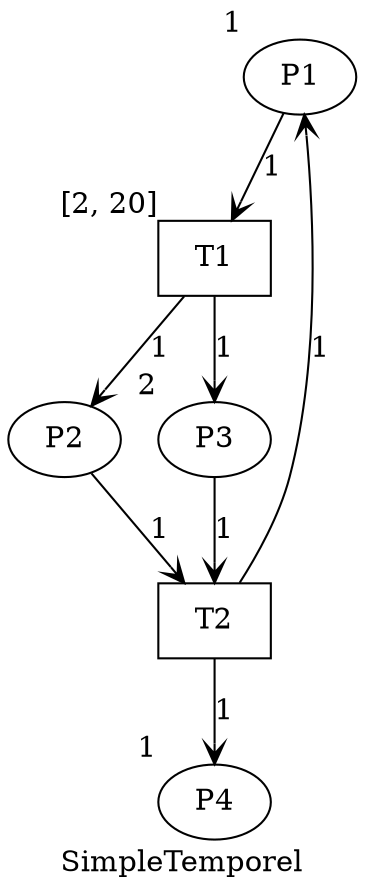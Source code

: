 digraph SimpleTemporel {
label=SimpleTemporel

P1 [xlabel=1];
P2 ;
P3 [xlabel=2];
P4 [xlabel=1];
T1 [shape=rectangle] [xlabel="[2, 20]"];
T2 [shape=rectangle] ;

P1 -> T1  [arrowhead=vee]  [label=1];
T1 -> P2  [arrowhead=vee]  [label=1];
T1 -> P3  [arrowhead=vee]  [label=1];
P2 -> T2  [arrowhead=vee]  [label=1];
P3 -> T2  [arrowhead=vee]  [label=1];
T2 -> P4  [arrowhead=vee]  [label=1];
T2 -> P1  [arrowhead=vee]  [label=1];

}

